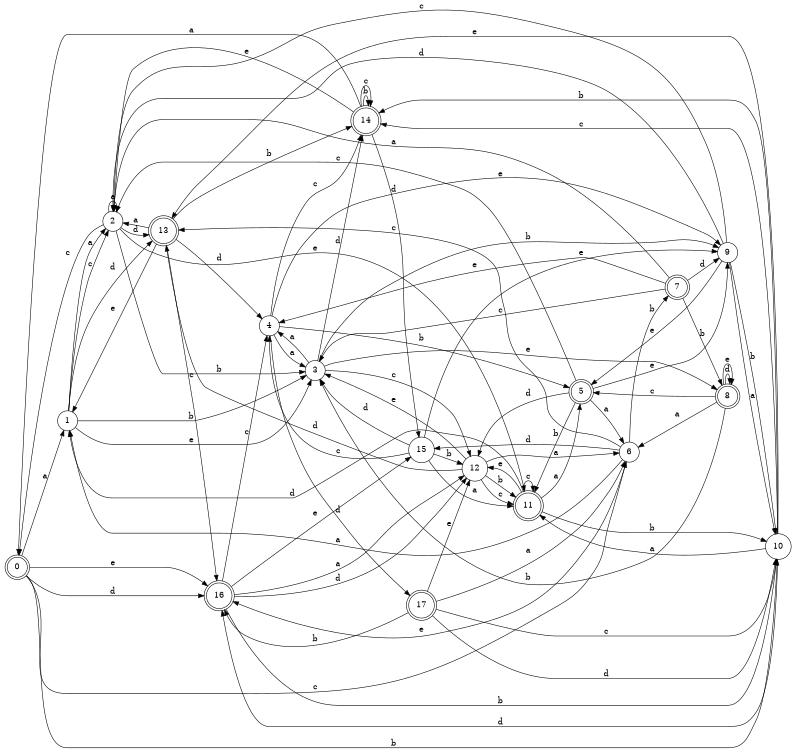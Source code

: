 digraph n15_6 {
__start0 [label="" shape="none"];

rankdir=LR;
size="8,5";

s0 [style="rounded,filled", color="black", fillcolor="white" shape="doublecircle", label="0"];
s1 [style="filled", color="black", fillcolor="white" shape="circle", label="1"];
s2 [style="filled", color="black", fillcolor="white" shape="circle", label="2"];
s3 [style="filled", color="black", fillcolor="white" shape="circle", label="3"];
s4 [style="filled", color="black", fillcolor="white" shape="circle", label="4"];
s5 [style="rounded,filled", color="black", fillcolor="white" shape="doublecircle", label="5"];
s6 [style="filled", color="black", fillcolor="white" shape="circle", label="6"];
s7 [style="rounded,filled", color="black", fillcolor="white" shape="doublecircle", label="7"];
s8 [style="rounded,filled", color="black", fillcolor="white" shape="doublecircle", label="8"];
s9 [style="filled", color="black", fillcolor="white" shape="circle", label="9"];
s10 [style="filled", color="black", fillcolor="white" shape="circle", label="10"];
s11 [style="rounded,filled", color="black", fillcolor="white" shape="doublecircle", label="11"];
s12 [style="filled", color="black", fillcolor="white" shape="circle", label="12"];
s13 [style="rounded,filled", color="black", fillcolor="white" shape="doublecircle", label="13"];
s14 [style="rounded,filled", color="black", fillcolor="white" shape="doublecircle", label="14"];
s15 [style="filled", color="black", fillcolor="white" shape="circle", label="15"];
s16 [style="rounded,filled", color="black", fillcolor="white" shape="doublecircle", label="16"];
s17 [style="rounded,filled", color="black", fillcolor="white" shape="doublecircle", label="17"];
s0 -> s1 [label="a"];
s0 -> s10 [label="b"];
s0 -> s6 [label="c"];
s0 -> s16 [label="d"];
s0 -> s16 [label="e"];
s1 -> s2 [label="a"];
s1 -> s3 [label="b"];
s1 -> s2 [label="c"];
s1 -> s13 [label="d"];
s1 -> s3 [label="e"];
s2 -> s2 [label="a"];
s2 -> s3 [label="b"];
s2 -> s0 [label="c"];
s2 -> s13 [label="d"];
s2 -> s11 [label="e"];
s3 -> s4 [label="a"];
s3 -> s9 [label="b"];
s3 -> s12 [label="c"];
s3 -> s14 [label="d"];
s3 -> s8 [label="e"];
s4 -> s3 [label="a"];
s4 -> s5 [label="b"];
s4 -> s14 [label="c"];
s4 -> s17 [label="d"];
s4 -> s9 [label="e"];
s5 -> s6 [label="a"];
s5 -> s11 [label="b"];
s5 -> s2 [label="c"];
s5 -> s12 [label="d"];
s5 -> s9 [label="e"];
s6 -> s1 [label="a"];
s6 -> s7 [label="b"];
s6 -> s13 [label="c"];
s6 -> s15 [label="d"];
s6 -> s16 [label="e"];
s7 -> s2 [label="a"];
s7 -> s8 [label="b"];
s7 -> s3 [label="c"];
s7 -> s9 [label="d"];
s7 -> s4 [label="e"];
s8 -> s6 [label="a"];
s8 -> s3 [label="b"];
s8 -> s5 [label="c"];
s8 -> s8 [label="d"];
s8 -> s8 [label="e"];
s9 -> s10 [label="a"];
s9 -> s10 [label="b"];
s9 -> s2 [label="c"];
s9 -> s2 [label="d"];
s9 -> s5 [label="e"];
s10 -> s11 [label="a"];
s10 -> s14 [label="b"];
s10 -> s14 [label="c"];
s10 -> s16 [label="d"];
s10 -> s13 [label="e"];
s11 -> s5 [label="a"];
s11 -> s10 [label="b"];
s11 -> s11 [label="c"];
s11 -> s1 [label="d"];
s11 -> s12 [label="e"];
s12 -> s6 [label="a"];
s12 -> s11 [label="b"];
s12 -> s11 [label="c"];
s12 -> s13 [label="d"];
s12 -> s3 [label="e"];
s13 -> s2 [label="a"];
s13 -> s14 [label="b"];
s13 -> s16 [label="c"];
s13 -> s4 [label="d"];
s13 -> s1 [label="e"];
s14 -> s0 [label="a"];
s14 -> s14 [label="b"];
s14 -> s14 [label="c"];
s14 -> s15 [label="d"];
s14 -> s2 [label="e"];
s15 -> s11 [label="a"];
s15 -> s12 [label="b"];
s15 -> s4 [label="c"];
s15 -> s3 [label="d"];
s15 -> s9 [label="e"];
s16 -> s12 [label="a"];
s16 -> s10 [label="b"];
s16 -> s4 [label="c"];
s16 -> s12 [label="d"];
s16 -> s15 [label="e"];
s17 -> s6 [label="a"];
s17 -> s16 [label="b"];
s17 -> s10 [label="c"];
s17 -> s10 [label="d"];
s17 -> s12 [label="e"];

}